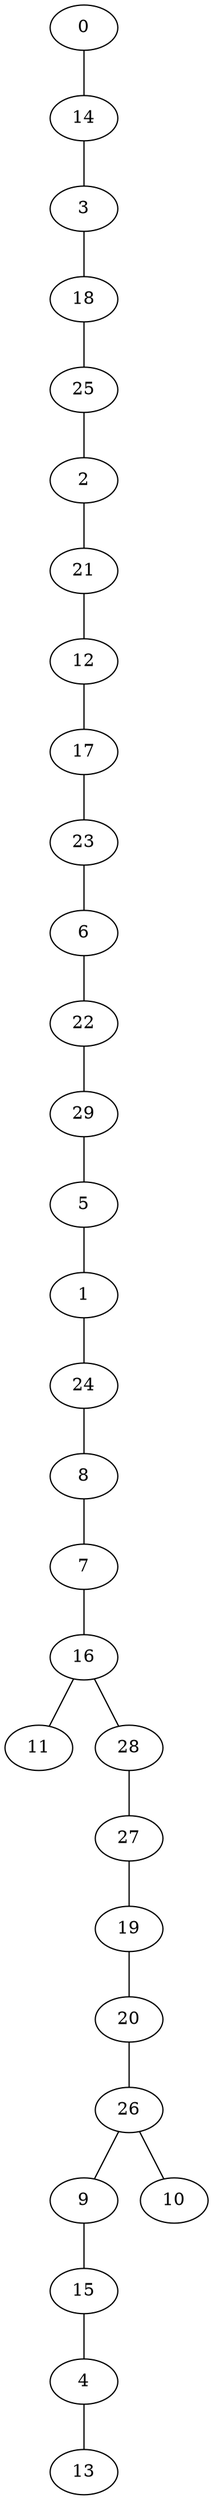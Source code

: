 graph{
23 -- 6;
5 -- 1;
26 -- 9;
16 -- 11;
14 -- 3;
12 -- 17;
27 -- 19;
4 -- 13;
2 -- 21;
6 -- 22;
20 -- 26;
22 -- 29;
19 -- 20;
15 -- 4;
8 -- 7;
3 -- 18;
29 -- 5;
28 -- 27;
17 -- 23;
24 -- 8;
21 -- 12;
7 -- 16;
25 -- 2;
26 -- 10;
18 -- 25;
1 -- 24;
9 -- 15;
0 -- 14;
16 -- 28;
}
